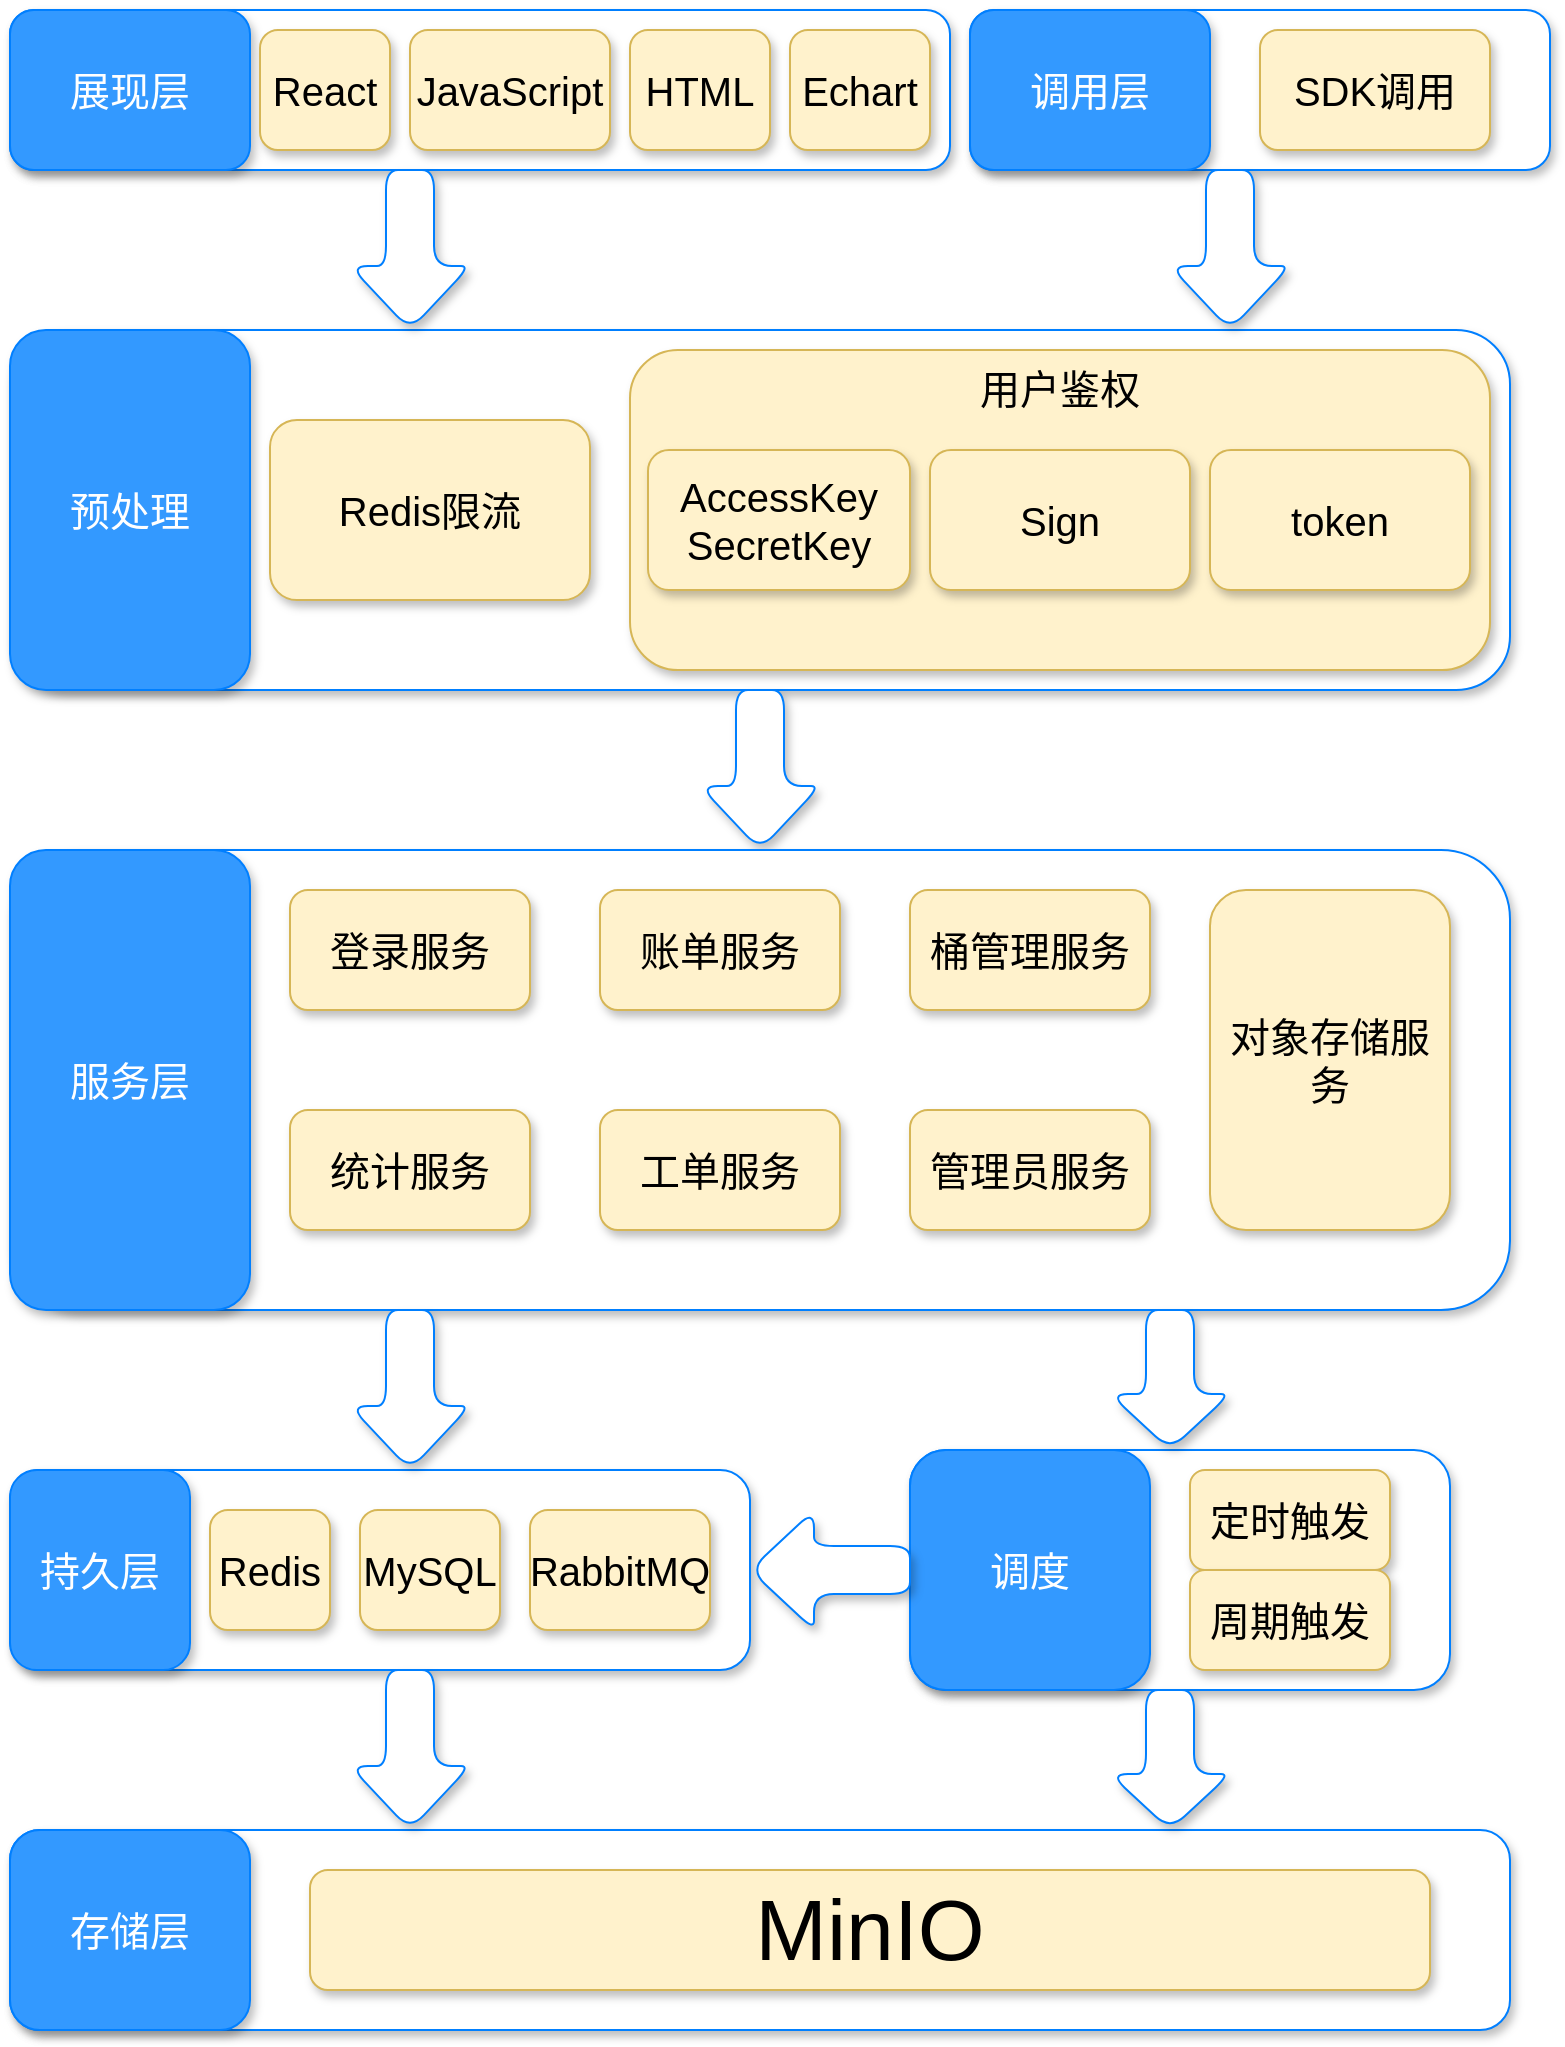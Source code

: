 <mxfile version="21.0.8" type="github">
  <diagram name="第 1 页" id="LWJoSGkPfl6FPsaIZb4w">
    <mxGraphModel dx="1050" dy="559" grid="1" gridSize="10" guides="1" tooltips="1" connect="1" arrows="1" fold="1" page="1" pageScale="1" pageWidth="827" pageHeight="1169" math="0" shadow="0">
      <root>
        <mxCell id="0" />
        <mxCell id="1" parent="0" />
        <mxCell id="TnlZz4HWznjLwlr_zGEs-8" value="" style="rounded=1;whiteSpace=wrap;html=1;shadow=1;sketch=0;strokeColor=#007FFF;fontSize=20;fontColor=#FFFFFF;fillColor=#FFFFFF;" parent="1" vertex="1">
          <mxGeometry x="30" y="50" width="470" height="80" as="geometry" />
        </mxCell>
        <mxCell id="TnlZz4HWznjLwlr_zGEs-7" value="展现层" style="rounded=1;whiteSpace=wrap;html=1;shadow=1;sketch=0;strokeColor=#007FFF;fontSize=20;fontColor=#FFFFFF;fillColor=#3399FF;" parent="1" vertex="1">
          <mxGeometry x="30" y="50" width="120" height="80" as="geometry" />
        </mxCell>
        <mxCell id="TnlZz4HWznjLwlr_zGEs-9" value="React" style="rounded=1;whiteSpace=wrap;html=1;shadow=1;sketch=0;strokeColor=#d6b656;fontSize=20;fillColor=#fff2cc;" parent="1" vertex="1">
          <mxGeometry x="155" y="60" width="65" height="60" as="geometry" />
        </mxCell>
        <mxCell id="TnlZz4HWznjLwlr_zGEs-10" value="JavaScript" style="rounded=1;whiteSpace=wrap;html=1;shadow=1;sketch=0;strokeColor=#d6b656;fontSize=20;fillColor=#fff2cc;" parent="1" vertex="1">
          <mxGeometry x="230" y="60" width="100" height="60" as="geometry" />
        </mxCell>
        <mxCell id="TnlZz4HWznjLwlr_zGEs-11" value="HTML" style="rounded=1;whiteSpace=wrap;html=1;shadow=1;sketch=0;strokeColor=#d6b656;fontSize=20;fillColor=#fff2cc;" parent="1" vertex="1">
          <mxGeometry x="340" y="60" width="70" height="60" as="geometry" />
        </mxCell>
        <mxCell id="TnlZz4HWznjLwlr_zGEs-12" value="Echart" style="rounded=1;whiteSpace=wrap;html=1;shadow=1;sketch=0;strokeColor=#d6b656;fontSize=20;fillColor=#fff2cc;" parent="1" vertex="1">
          <mxGeometry x="420" y="60" width="70" height="60" as="geometry" />
        </mxCell>
        <mxCell id="TnlZz4HWznjLwlr_zGEs-16" value="" style="rounded=1;whiteSpace=wrap;html=1;shadow=1;sketch=0;strokeColor=#007FFF;fontSize=20;fontColor=#FFFFFF;fillColor=#FFFFFF;" parent="1" vertex="1">
          <mxGeometry x="30" y="210" width="750" height="180" as="geometry" />
        </mxCell>
        <mxCell id="TnlZz4HWznjLwlr_zGEs-17" value="预处理" style="rounded=1;whiteSpace=wrap;html=1;shadow=1;sketch=0;strokeColor=#007FFF;fontSize=20;fontColor=#FFFFFF;fillColor=#3399FF;" parent="1" vertex="1">
          <mxGeometry x="30" y="210" width="120" height="180" as="geometry" />
        </mxCell>
        <mxCell id="TnlZz4HWznjLwlr_zGEs-18" value="Redis限流" style="rounded=1;whiteSpace=wrap;html=1;shadow=1;sketch=0;strokeColor=#d6b656;fontSize=20;fillColor=#fff2cc;" parent="1" vertex="1">
          <mxGeometry x="160" y="255" width="160" height="90" as="geometry" />
        </mxCell>
        <mxCell id="TnlZz4HWznjLwlr_zGEs-19" value="&lt;p&gt;&lt;span style=&quot;background-color: initial;&quot;&gt;用户鉴权&lt;/span&gt;&lt;/p&gt;&lt;p&gt;&lt;br&gt;&lt;/p&gt;&lt;p&gt;&lt;span style=&quot;background-color: initial;&quot;&gt;&lt;br&gt;&lt;/span&gt;&lt;/p&gt;&lt;p style=&quot;font-size: 15px;&quot;&gt;&lt;span style=&quot;background-color: initial;&quot;&gt;&lt;br&gt;&lt;/span&gt;&lt;/p&gt;" style="rounded=1;whiteSpace=wrap;html=1;shadow=1;sketch=0;strokeColor=#d6b656;fontSize=20;fillColor=#fff2cc;align=center;" parent="1" vertex="1">
          <mxGeometry x="340" y="220" width="430" height="160" as="geometry" />
        </mxCell>
        <mxCell id="TnlZz4HWznjLwlr_zGEs-20" value="AccessKey&lt;br&gt;SecretKey" style="rounded=1;whiteSpace=wrap;html=1;shadow=1;sketch=0;strokeColor=#d6b656;fontSize=20;fillColor=#fff2cc;" parent="1" vertex="1">
          <mxGeometry x="349" y="270" width="131" height="70" as="geometry" />
        </mxCell>
        <mxCell id="TnlZz4HWznjLwlr_zGEs-21" value="Sign" style="rounded=1;whiteSpace=wrap;html=1;shadow=1;sketch=0;strokeColor=#d6b656;fontSize=20;fillColor=#fff2cc;" parent="1" vertex="1">
          <mxGeometry x="490" y="270" width="130" height="70" as="geometry" />
        </mxCell>
        <mxCell id="TnlZz4HWznjLwlr_zGEs-22" value="" style="shape=singleArrow;whiteSpace=wrap;html=1;arrowWidth=0.4;arrowSize=0.4;fontSize=20;fillColor=#FFFFFF;strokeColor=#007FFF;fontColor=#FFFFFF;rounded=1;shadow=1;sketch=0;rotation=90;" parent="1" vertex="1">
          <mxGeometry x="365" y="400" width="80" height="60" as="geometry" />
        </mxCell>
        <mxCell id="TnlZz4HWznjLwlr_zGEs-31" value="" style="rounded=1;whiteSpace=wrap;html=1;shadow=1;sketch=0;strokeColor=#007FFF;fontSize=20;fontColor=#FFFFFF;fillColor=#FFFFFF;" parent="1" vertex="1">
          <mxGeometry x="30" y="470" width="750" height="230" as="geometry" />
        </mxCell>
        <mxCell id="TnlZz4HWznjLwlr_zGEs-32" value="服务层" style="rounded=1;whiteSpace=wrap;html=1;shadow=1;sketch=0;strokeColor=#007FFF;fontSize=20;fontColor=#FFFFFF;fillColor=#3399FF;" parent="1" vertex="1">
          <mxGeometry x="30" y="470" width="120" height="230" as="geometry" />
        </mxCell>
        <mxCell id="TnlZz4HWznjLwlr_zGEs-36" value="登录服务" style="rounded=1;whiteSpace=wrap;html=1;shadow=1;sketch=0;strokeColor=#d6b656;fontSize=20;fillColor=#fff2cc;" parent="1" vertex="1">
          <mxGeometry x="170" y="490" width="120" height="60" as="geometry" />
        </mxCell>
        <mxCell id="TnlZz4HWznjLwlr_zGEs-38" value="token" style="rounded=1;whiteSpace=wrap;html=1;shadow=1;sketch=0;strokeColor=#d6b656;fontSize=20;fillColor=#fff2cc;" parent="1" vertex="1">
          <mxGeometry x="630" y="270" width="130" height="70" as="geometry" />
        </mxCell>
        <mxCell id="TnlZz4HWznjLwlr_zGEs-41" value="管理员服务" style="rounded=1;whiteSpace=wrap;html=1;shadow=1;sketch=0;strokeColor=#d6b656;fontSize=20;fillColor=#fff2cc;" parent="1" vertex="1">
          <mxGeometry x="480" y="600" width="120" height="60" as="geometry" />
        </mxCell>
        <mxCell id="TnlZz4HWznjLwlr_zGEs-42" value="工单服务" style="rounded=1;whiteSpace=wrap;html=1;shadow=1;sketch=0;strokeColor=#d6b656;fontSize=20;fillColor=#fff2cc;" parent="1" vertex="1">
          <mxGeometry x="325" y="600" width="120" height="60" as="geometry" />
        </mxCell>
        <mxCell id="TnlZz4HWznjLwlr_zGEs-43" value="统计服务" style="rounded=1;whiteSpace=wrap;html=1;shadow=1;sketch=0;strokeColor=#d6b656;fontSize=20;fillColor=#fff2cc;" parent="1" vertex="1">
          <mxGeometry x="170" y="600" width="120" height="60" as="geometry" />
        </mxCell>
        <mxCell id="TnlZz4HWznjLwlr_zGEs-44" value="账单服务" style="rounded=1;whiteSpace=wrap;html=1;shadow=1;sketch=0;strokeColor=#d6b656;fontSize=20;fillColor=#fff2cc;" parent="1" vertex="1">
          <mxGeometry x="325" y="490" width="120" height="60" as="geometry" />
        </mxCell>
        <mxCell id="TnlZz4HWznjLwlr_zGEs-45" value="桶管理服务" style="rounded=1;whiteSpace=wrap;html=1;shadow=1;sketch=0;strokeColor=#d6b656;fontSize=20;fillColor=#fff2cc;" parent="1" vertex="1">
          <mxGeometry x="480" y="490" width="120" height="60" as="geometry" />
        </mxCell>
        <mxCell id="TnlZz4HWznjLwlr_zGEs-46" value="对象存储服务" style="rounded=1;whiteSpace=wrap;html=1;shadow=1;sketch=0;strokeColor=#d6b656;fontSize=20;fillColor=#fff2cc;" parent="1" vertex="1">
          <mxGeometry x="630" y="490" width="120" height="170" as="geometry" />
        </mxCell>
        <mxCell id="TnlZz4HWznjLwlr_zGEs-48" value="" style="rounded=1;whiteSpace=wrap;html=1;shadow=1;sketch=0;strokeColor=#007FFF;fontSize=20;fontColor=#FFFFFF;fillColor=#FFFFFF;" parent="1" vertex="1">
          <mxGeometry x="30" y="780" width="370" height="100" as="geometry" />
        </mxCell>
        <mxCell id="TnlZz4HWznjLwlr_zGEs-49" value="持久层" style="rounded=1;whiteSpace=wrap;html=1;shadow=1;sketch=0;strokeColor=#007FFF;fontSize=20;fontColor=#FFFFFF;fillColor=#3399FF;" parent="1" vertex="1">
          <mxGeometry x="30" y="780" width="90" height="100" as="geometry" />
        </mxCell>
        <mxCell id="TnlZz4HWznjLwlr_zGEs-50" value="Redis" style="rounded=1;whiteSpace=wrap;html=1;shadow=1;sketch=0;strokeColor=#d6b656;fontSize=20;fillColor=#fff2cc;" parent="1" vertex="1">
          <mxGeometry x="130" y="800" width="60" height="60" as="geometry" />
        </mxCell>
        <mxCell id="TnlZz4HWznjLwlr_zGEs-58" value="RabbitMQ" style="rounded=1;whiteSpace=wrap;html=1;shadow=1;sketch=0;strokeColor=#d6b656;fontSize=20;fillColor=#fff2cc;" parent="1" vertex="1">
          <mxGeometry x="290" y="800" width="90" height="60" as="geometry" />
        </mxCell>
        <mxCell id="TnlZz4HWznjLwlr_zGEs-59" value="MySQL" style="rounded=1;whiteSpace=wrap;html=1;shadow=1;sketch=0;strokeColor=#d6b656;fontSize=20;fillColor=#fff2cc;" parent="1" vertex="1">
          <mxGeometry x="205" y="800" width="70" height="60" as="geometry" />
        </mxCell>
        <mxCell id="TnlZz4HWznjLwlr_zGEs-60" value="" style="rounded=1;whiteSpace=wrap;html=1;shadow=1;sketch=0;strokeColor=#007FFF;fontSize=20;fontColor=#FFFFFF;fillColor=#FFFFFF;" parent="1" vertex="1">
          <mxGeometry x="480" y="770" width="270" height="120" as="geometry" />
        </mxCell>
        <mxCell id="TnlZz4HWznjLwlr_zGEs-61" value="调度" style="rounded=1;whiteSpace=wrap;html=1;shadow=1;sketch=0;strokeColor=#007FFF;fontSize=20;fontColor=#FFFFFF;fillColor=#3399FF;" parent="1" vertex="1">
          <mxGeometry x="480" y="770" width="120" height="120" as="geometry" />
        </mxCell>
        <mxCell id="TnlZz4HWznjLwlr_zGEs-63" value="定时触发" style="rounded=1;whiteSpace=wrap;html=1;shadow=1;sketch=0;strokeColor=#d6b656;fontSize=20;fillColor=#fff2cc;" parent="1" vertex="1">
          <mxGeometry x="620" y="780" width="100" height="50" as="geometry" />
        </mxCell>
        <mxCell id="TnlZz4HWznjLwlr_zGEs-66" value="周期触发" style="rounded=1;whiteSpace=wrap;html=1;shadow=1;sketch=0;strokeColor=#d6b656;fontSize=20;fillColor=#fff2cc;" parent="1" vertex="1">
          <mxGeometry x="620" y="830" width="100" height="50" as="geometry" />
        </mxCell>
        <mxCell id="TnlZz4HWznjLwlr_zGEs-70" value="" style="shape=singleArrow;whiteSpace=wrap;html=1;arrowWidth=0.4;arrowSize=0.4;fontSize=20;fillColor=#FFFFFF;strokeColor=#007FFF;fontColor=#FFFFFF;rounded=1;shadow=1;sketch=0;rotation=-180;" parent="1" vertex="1">
          <mxGeometry x="400" y="800" width="80" height="60" as="geometry" />
        </mxCell>
        <mxCell id="TnlZz4HWznjLwlr_zGEs-71" value="" style="shape=singleArrow;whiteSpace=wrap;html=1;arrowWidth=0.4;arrowSize=0.4;fontSize=20;fillColor=#FFFFFF;strokeColor=#007FFF;fontColor=#FFFFFF;rounded=1;shadow=1;sketch=0;rotation=90;" parent="1" vertex="1">
          <mxGeometry x="575" y="705" width="70" height="60" as="geometry" />
        </mxCell>
        <mxCell id="TnlZz4HWznjLwlr_zGEs-73" value="" style="rounded=1;whiteSpace=wrap;html=1;shadow=1;sketch=0;strokeColor=#007FFF;fontSize=20;fontColor=#FFFFFF;fillColor=#FFFFFF;" parent="1" vertex="1">
          <mxGeometry x="30" y="960" width="750" height="100" as="geometry" />
        </mxCell>
        <mxCell id="TnlZz4HWznjLwlr_zGEs-74" value="存储层" style="rounded=1;whiteSpace=wrap;html=1;shadow=1;sketch=0;strokeColor=#007FFF;fontSize=20;fontColor=#FFFFFF;fillColor=#3399FF;" parent="1" vertex="1">
          <mxGeometry x="30" y="960" width="120" height="100" as="geometry" />
        </mxCell>
        <mxCell id="TnlZz4HWznjLwlr_zGEs-78" value="&lt;font style=&quot;font-size: 43px;&quot;&gt;MinIO&lt;/font&gt;" style="rounded=1;whiteSpace=wrap;html=1;shadow=1;sketch=0;strokeColor=#d6b656;fontSize=20;fillColor=#fff2cc;" parent="1" vertex="1">
          <mxGeometry x="180" y="980" width="560" height="60" as="geometry" />
        </mxCell>
        <mxCell id="TnlZz4HWznjLwlr_zGEs-79" value="" style="shape=singleArrow;whiteSpace=wrap;html=1;arrowWidth=0.4;arrowSize=0.4;fontSize=20;fillColor=#FFFFFF;strokeColor=#007FFF;fontColor=#FFFFFF;rounded=1;shadow=1;sketch=0;rotation=90;" parent="1" vertex="1">
          <mxGeometry x="190" y="710" width="80" height="60" as="geometry" />
        </mxCell>
        <mxCell id="TnlZz4HWznjLwlr_zGEs-83" value="" style="rounded=1;whiteSpace=wrap;html=1;shadow=1;sketch=0;strokeColor=#007FFF;fontSize=20;fontColor=#FFFFFF;fillColor=#FFFFFF;" parent="1" vertex="1">
          <mxGeometry x="510" y="50" width="290" height="80" as="geometry" />
        </mxCell>
        <mxCell id="TnlZz4HWznjLwlr_zGEs-84" value="调用层" style="rounded=1;whiteSpace=wrap;html=1;shadow=1;sketch=0;strokeColor=#007FFF;fontSize=20;fontColor=#FFFFFF;fillColor=#3399FF;" parent="1" vertex="1">
          <mxGeometry x="510" y="50" width="120" height="80" as="geometry" />
        </mxCell>
        <mxCell id="TnlZz4HWznjLwlr_zGEs-88" value="SDK调用" style="rounded=1;whiteSpace=wrap;html=1;shadow=1;sketch=0;strokeColor=#d6b656;fontSize=20;fillColor=#fff2cc;" parent="1" vertex="1">
          <mxGeometry x="655" y="60" width="115" height="60" as="geometry" />
        </mxCell>
        <mxCell id="TnlZz4HWznjLwlr_zGEs-89" value="" style="shape=singleArrow;whiteSpace=wrap;html=1;arrowWidth=0.4;arrowSize=0.4;fontSize=20;fillColor=#FFFFFF;strokeColor=#007FFF;fontColor=#FFFFFF;rounded=1;shadow=1;sketch=0;rotation=90;" parent="1" vertex="1">
          <mxGeometry x="190" y="140" width="80" height="60" as="geometry" />
        </mxCell>
        <mxCell id="TnlZz4HWznjLwlr_zGEs-13" value="" style="shape=singleArrow;whiteSpace=wrap;html=1;arrowWidth=0.4;arrowSize=0.4;fontSize=20;fillColor=#FFFFFF;strokeColor=#007FFF;fontColor=#FFFFFF;rounded=1;shadow=1;sketch=0;rotation=90;" parent="1" vertex="1">
          <mxGeometry x="600" y="140" width="80" height="60" as="geometry" />
        </mxCell>
        <mxCell id="TnlZz4HWznjLwlr_zGEs-37" value="" style="shape=singleArrow;whiteSpace=wrap;html=1;arrowWidth=0.4;arrowSize=0.4;fontSize=20;fillColor=#FFFFFF;strokeColor=#007FFF;fontColor=#FFFFFF;rounded=1;shadow=1;sketch=0;rotation=90;" parent="1" vertex="1">
          <mxGeometry x="190" y="890" width="80" height="60" as="geometry" />
        </mxCell>
        <mxCell id="TnlZz4HWznjLwlr_zGEs-80" value="" style="shape=singleArrow;whiteSpace=wrap;html=1;arrowWidth=0.4;arrowSize=0.4;fontSize=20;fillColor=#FFFFFF;strokeColor=#007FFF;fontColor=#FFFFFF;rounded=1;shadow=1;sketch=0;rotation=90;" parent="1" vertex="1">
          <mxGeometry x="575" y="895" width="70" height="60" as="geometry" />
        </mxCell>
      </root>
    </mxGraphModel>
  </diagram>
</mxfile>
